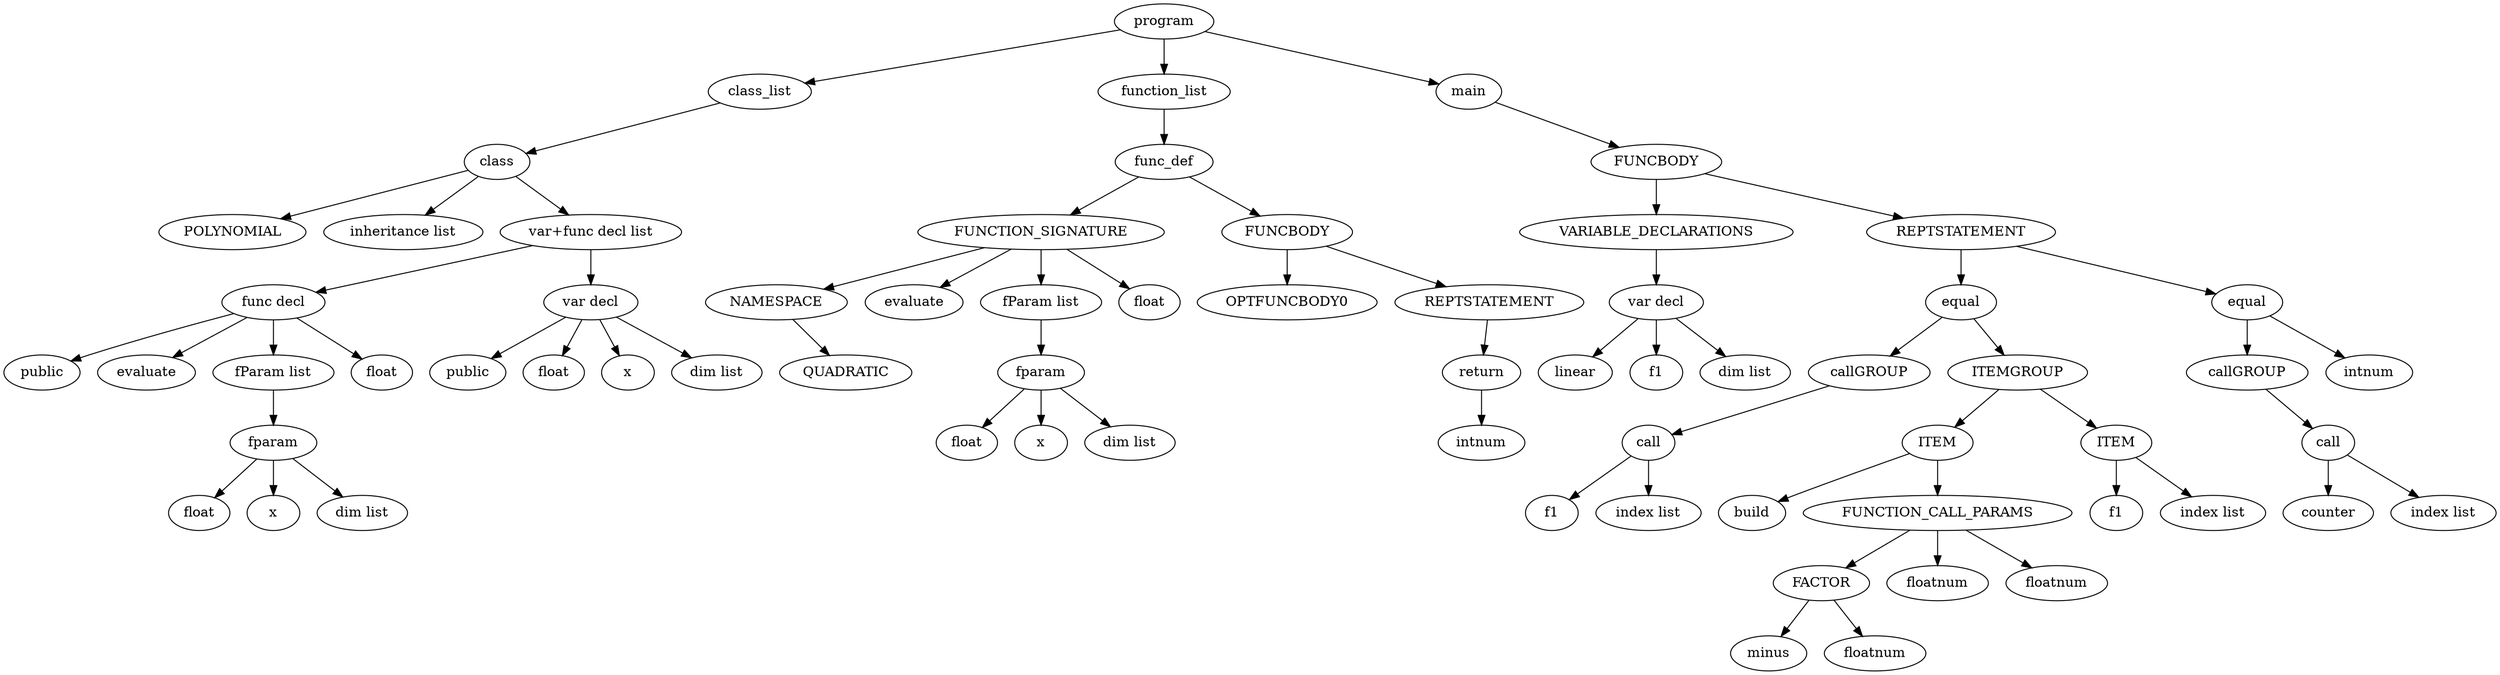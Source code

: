 digraph AST {
0[label="program"]
0->1
0->24
0->48
48[label="main"]
48->49
49[label="FUNCBODY"]
49->50
49->56
56[label="REPTSTATEMENT"]
56->61
56->95
95[label="equal"]
95->94
95->96
96[label="intnum"]
94[label="callGROUP"]
94->91
91[label="call"]
91->92
91->93
93[label="index list"]
92[label="counter"]
61[label="equal"]
61->60
61->86
86[label="ITEMGROUP"]
86->65
86->62
62[label="ITEM"]
62->63
62->64
64[label="index list"]
63[label="f1"]
65[label="ITEM"]
65->66
65->67
67[label="FUNCTION_CALL_PARAMS"]
67->68
67->75
67->80
80[label="floatnum"]
75[label="floatnum"]
68[label="FACTOR"]
68->69
68->70
70[label="floatnum"]
69[label="minus"]
66[label="build"]
60[label="callGROUP"]
60->57
57[label="call"]
57->58
57->59
59[label="index list"]
58[label="f1"]
50[label="VARIABLE_DECLARATIONS"]
50->52
52[label="var decl"]
52->51
52->53
52->54
54[label="dim list"]
53[label="f1"]
51[label="linear"]
24[label="function_list"]
24->25
25[label="func_def"]
25->26
25->38
38[label="FUNCBODY"]
38->39
38->40
40[label="REPTSTATEMENT"]
40->41
41[label="return"]
41->42
42[label="intnum"]
39[label="OPTFUNCBODY0"]
26[label="FUNCTION_SIGNATURE"]
26->28
26->29
26->31
26->37
37[label="float"]
31[label="fParam list"]
31->32
32[label="fparam"]
32->33
32->34
32->35
35[label="dim list"]
34[label="x"]
33[label="float"]
29[label="evaluate"]
28[label="NAMESPACE"]
28->27
27[label="QUADRATIC"]
1[label="class_list"]
1->2
2[label="class"]
2->3
2->4
2->5
5[label="var+func decl list"]
5->8
5->19
19[label="var decl"]
19->17
19->18
19->20
19->21
21[label="dim list"]
20[label="x"]
18[label="float"]
17[label="public"]
8[label="func decl"]
8->6
8->7
8->9
8->15
15[label="float"]
9[label="fParam list"]
9->10
10[label="fparam"]
10->11
10->12
10->13
13[label="dim list"]
12[label="x"]
11[label="float"]
7[label="evaluate"]
6[label="public"]
4[label="inheritance list"]
3[label="POLYNOMIAL"]
}
